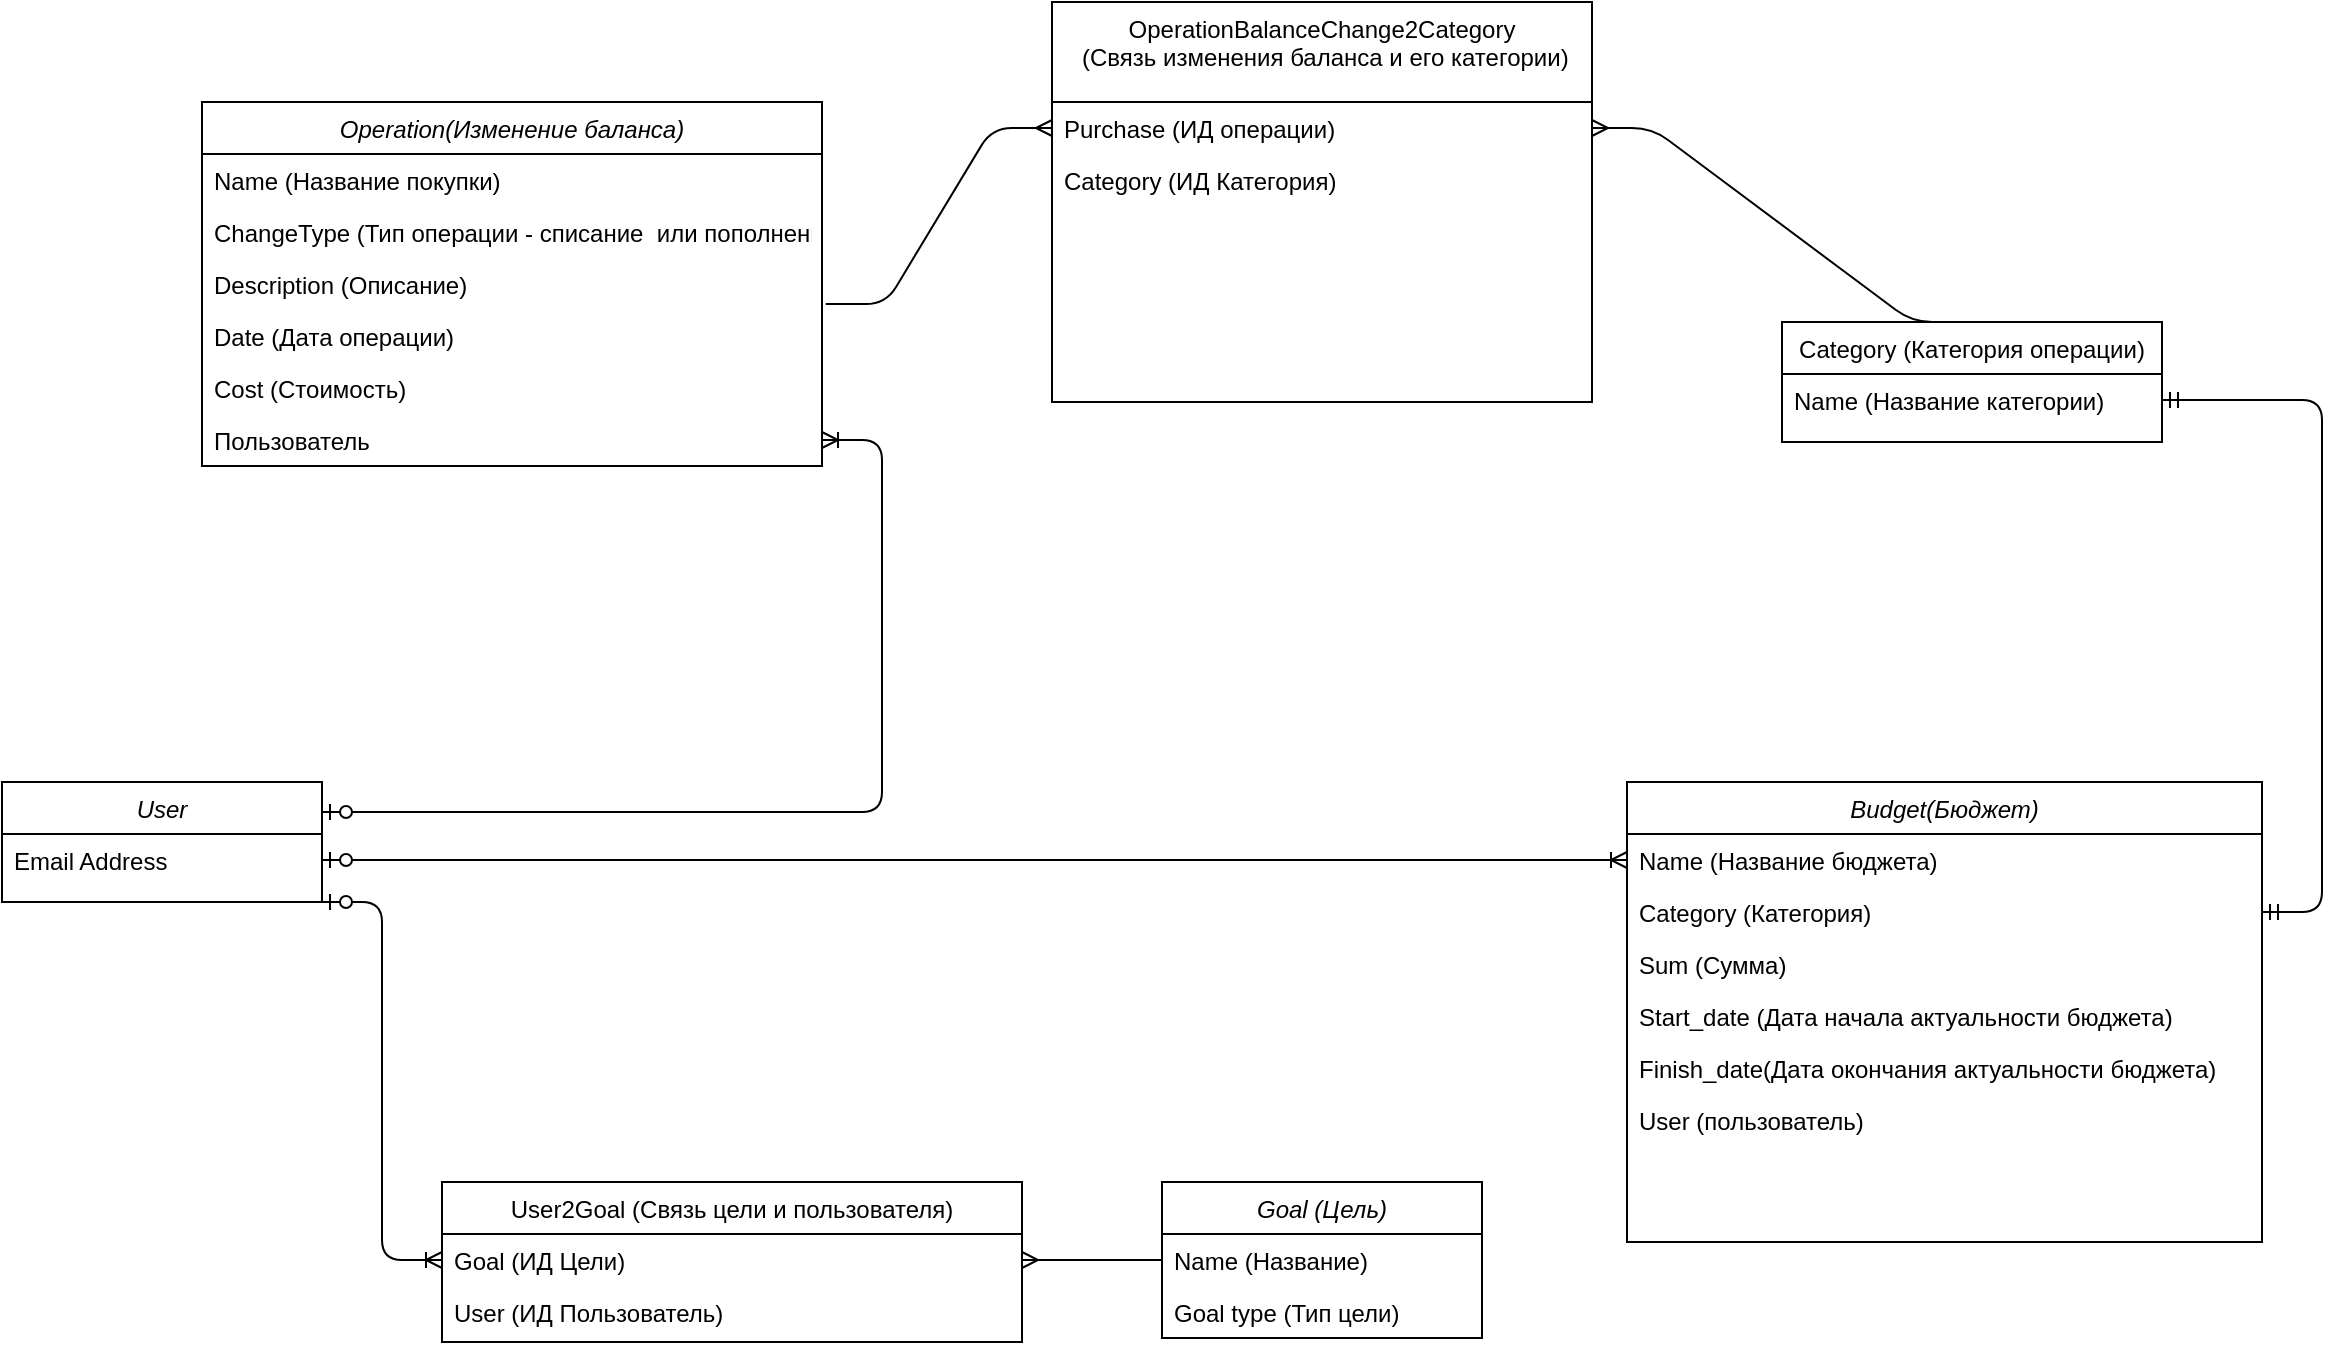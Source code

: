 <mxfile version="20.6.2" type="device"><diagram id="C5RBs43oDa-KdzZeNtuy" name="Page-1"><mxGraphModel dx="2713" dy="2070" grid="1" gridSize="10" guides="1" tooltips="1" connect="1" arrows="1" fold="1" page="1" pageScale="1" pageWidth="827" pageHeight="1169" math="0" shadow="0"><root><mxCell id="WIyWlLk6GJQsqaUBKTNV-0"/><mxCell id="WIyWlLk6GJQsqaUBKTNV-1" parent="WIyWlLk6GJQsqaUBKTNV-0"/><mxCell id="zkfFHV4jXpPFQw0GAbJ--0" value="Operation(Изменение баланса)" style="swimlane;fontStyle=2;align=center;verticalAlign=top;childLayout=stackLayout;horizontal=1;startSize=26;horizontalStack=0;resizeParent=1;resizeLast=0;collapsible=1;marginBottom=0;rounded=0;shadow=0;strokeWidth=1;" parent="WIyWlLk6GJQsqaUBKTNV-1" vertex="1"><mxGeometry x="10" y="-190" width="310" height="182" as="geometry"><mxRectangle x="230" y="140" width="160" height="26" as="alternateBounds"/></mxGeometry></mxCell><mxCell id="zkfFHV4jXpPFQw0GAbJ--1" value="Name (Название покупки)" style="text;align=left;verticalAlign=top;spacingLeft=4;spacingRight=4;overflow=hidden;rotatable=0;points=[[0,0.5],[1,0.5]];portConstraint=eastwest;" parent="zkfFHV4jXpPFQw0GAbJ--0" vertex="1"><mxGeometry y="26" width="310" height="26" as="geometry"/></mxCell><mxCell id="6rDE23QZTQZTbYscUyHY-10" value="ChangeType (Тип операции - списание  или пополнение)" style="text;align=left;verticalAlign=top;spacingLeft=4;spacingRight=4;overflow=hidden;rotatable=0;points=[[0,0.5],[1,0.5]];portConstraint=eastwest;" vertex="1" parent="zkfFHV4jXpPFQw0GAbJ--0"><mxGeometry y="52" width="310" height="26" as="geometry"/></mxCell><mxCell id="zkfFHV4jXpPFQw0GAbJ--2" value="Description (Описание)" style="text;align=left;verticalAlign=top;spacingLeft=4;spacingRight=4;overflow=hidden;rotatable=0;points=[[0,0.5],[1,0.5]];portConstraint=eastwest;rounded=0;shadow=0;html=0;" parent="zkfFHV4jXpPFQw0GAbJ--0" vertex="1"><mxGeometry y="78" width="310" height="26" as="geometry"/></mxCell><mxCell id="zkfFHV4jXpPFQw0GAbJ--3" value="Date (Дата операции)" style="text;align=left;verticalAlign=top;spacingLeft=4;spacingRight=4;overflow=hidden;rotatable=0;points=[[0,0.5],[1,0.5]];portConstraint=eastwest;rounded=0;shadow=0;html=0;" parent="zkfFHV4jXpPFQw0GAbJ--0" vertex="1"><mxGeometry y="104" width="310" height="26" as="geometry"/></mxCell><mxCell id="droNEMPqLbApJYfDtnA0-14" value="Cost (Стоимость)" style="text;align=left;verticalAlign=top;spacingLeft=4;spacingRight=4;overflow=hidden;rotatable=0;points=[[0,0.5],[1,0.5]];portConstraint=eastwest;rounded=0;shadow=0;html=0;" parent="zkfFHV4jXpPFQw0GAbJ--0" vertex="1"><mxGeometry y="130" width="310" height="26" as="geometry"/></mxCell><mxCell id="droNEMPqLbApJYfDtnA0-22" value="Пользователь" style="text;align=left;verticalAlign=top;spacingLeft=4;spacingRight=4;overflow=hidden;rotatable=0;points=[[0,0.5],[1,0.5]];portConstraint=eastwest;rounded=0;shadow=0;html=0;" parent="zkfFHV4jXpPFQw0GAbJ--0" vertex="1"><mxGeometry y="156" width="310" height="26" as="geometry"/></mxCell><mxCell id="zkfFHV4jXpPFQw0GAbJ--17" value="Category (Категория операции)" style="swimlane;fontStyle=0;align=center;verticalAlign=top;childLayout=stackLayout;horizontal=1;startSize=26;horizontalStack=0;resizeParent=1;resizeLast=0;collapsible=1;marginBottom=0;rounded=0;shadow=0;strokeWidth=1;" parent="WIyWlLk6GJQsqaUBKTNV-1" vertex="1"><mxGeometry x="800" y="-80" width="190" height="60" as="geometry"><mxRectangle x="550" y="140" width="160" height="26" as="alternateBounds"/></mxGeometry></mxCell><mxCell id="zkfFHV4jXpPFQw0GAbJ--18" value="Name (Название категории)" style="text;align=left;verticalAlign=top;spacingLeft=4;spacingRight=4;overflow=hidden;rotatable=0;points=[[0,0.5],[1,0.5]];portConstraint=eastwest;" parent="zkfFHV4jXpPFQw0GAbJ--17" vertex="1"><mxGeometry y="26" width="190" height="26" as="geometry"/></mxCell><mxCell id="droNEMPqLbApJYfDtnA0-0" value="User" style="swimlane;fontStyle=2;align=center;verticalAlign=top;childLayout=stackLayout;horizontal=1;startSize=26;horizontalStack=0;resizeParent=1;resizeLast=0;collapsible=1;marginBottom=0;rounded=0;shadow=0;strokeWidth=1;" parent="WIyWlLk6GJQsqaUBKTNV-1" vertex="1"><mxGeometry x="-90" y="150" width="160" height="60" as="geometry"><mxRectangle x="230" y="140" width="160" height="26" as="alternateBounds"/></mxGeometry></mxCell><mxCell id="droNEMPqLbApJYfDtnA0-3" value="Email Address" style="text;align=left;verticalAlign=top;spacingLeft=4;spacingRight=4;overflow=hidden;rotatable=0;points=[[0,0.5],[1,0.5]];portConstraint=eastwest;rounded=0;shadow=0;html=0;" parent="droNEMPqLbApJYfDtnA0-0" vertex="1"><mxGeometry y="26" width="160" height="26" as="geometry"/></mxCell><mxCell id="droNEMPqLbApJYfDtnA0-6" value="Goal (Цель)" style="swimlane;fontStyle=2;align=center;verticalAlign=top;childLayout=stackLayout;horizontal=1;startSize=26;horizontalStack=0;resizeParent=1;resizeLast=0;collapsible=1;marginBottom=0;rounded=0;shadow=0;strokeWidth=1;" parent="WIyWlLk6GJQsqaUBKTNV-1" vertex="1"><mxGeometry x="490" y="350" width="160" height="78" as="geometry"><mxRectangle x="230" y="140" width="160" height="26" as="alternateBounds"/></mxGeometry></mxCell><mxCell id="droNEMPqLbApJYfDtnA0-7" value="Name (Название)" style="text;align=left;verticalAlign=top;spacingLeft=4;spacingRight=4;overflow=hidden;rotatable=0;points=[[0,0.5],[1,0.5]];portConstraint=eastwest;" parent="droNEMPqLbApJYfDtnA0-6" vertex="1"><mxGeometry y="26" width="160" height="26" as="geometry"/></mxCell><mxCell id="droNEMPqLbApJYfDtnA0-23" value="Goal type (Тип цели)" style="text;align=left;verticalAlign=top;spacingLeft=4;spacingRight=4;overflow=hidden;rotatable=0;points=[[0,0.5],[1,0.5]];portConstraint=eastwest;" parent="droNEMPqLbApJYfDtnA0-6" vertex="1"><mxGeometry y="52" width="160" height="26" as="geometry"/></mxCell><mxCell id="droNEMPqLbApJYfDtnA0-15" value="OperationBalanceChange2Category&#xA; (Связь изменения баланса и его категории)" style="swimlane;fontStyle=0;align=center;verticalAlign=top;childLayout=stackLayout;horizontal=1;startSize=50;horizontalStack=0;resizeParent=1;resizeLast=0;collapsible=1;marginBottom=0;rounded=0;shadow=0;strokeWidth=1;" parent="WIyWlLk6GJQsqaUBKTNV-1" vertex="1"><mxGeometry x="435" y="-240" width="270" height="200" as="geometry"><mxRectangle x="550" y="140" width="160" height="26" as="alternateBounds"/></mxGeometry></mxCell><mxCell id="droNEMPqLbApJYfDtnA0-16" value="Purchase (ИД операции)" style="text;align=left;verticalAlign=top;spacingLeft=4;spacingRight=4;overflow=hidden;rotatable=0;points=[[0,0.5],[1,0.5]];portConstraint=eastwest;" parent="droNEMPqLbApJYfDtnA0-15" vertex="1"><mxGeometry y="50" width="270" height="26" as="geometry"/></mxCell><mxCell id="droNEMPqLbApJYfDtnA0-20" value="Category (ИД Категория)" style="text;align=left;verticalAlign=top;spacingLeft=4;spacingRight=4;overflow=hidden;rotatable=0;points=[[0,0.5],[1,0.5]];portConstraint=eastwest;" parent="droNEMPqLbApJYfDtnA0-15" vertex="1"><mxGeometry y="76" width="270" height="26" as="geometry"/></mxCell><mxCell id="droNEMPqLbApJYfDtnA0-27" value="User2Goal (Связь цели и пользователя)" style="swimlane;fontStyle=0;align=center;verticalAlign=top;childLayout=stackLayout;horizontal=1;startSize=26;horizontalStack=0;resizeParent=1;resizeLast=0;collapsible=1;marginBottom=0;rounded=0;shadow=0;strokeWidth=1;" parent="WIyWlLk6GJQsqaUBKTNV-1" vertex="1"><mxGeometry x="130" y="350" width="290" height="80" as="geometry"><mxRectangle x="550" y="140" width="160" height="26" as="alternateBounds"/></mxGeometry></mxCell><mxCell id="droNEMPqLbApJYfDtnA0-28" value="Goal (ИД Цели)" style="text;align=left;verticalAlign=top;spacingLeft=4;spacingRight=4;overflow=hidden;rotatable=0;points=[[0,0.5],[1,0.5]];portConstraint=eastwest;" parent="droNEMPqLbApJYfDtnA0-27" vertex="1"><mxGeometry y="26" width="290" height="26" as="geometry"/></mxCell><mxCell id="droNEMPqLbApJYfDtnA0-29" value="User (ИД Пользователь)" style="text;align=left;verticalAlign=top;spacingLeft=4;spacingRight=4;overflow=hidden;rotatable=0;points=[[0,0.5],[1,0.5]];portConstraint=eastwest;" parent="droNEMPqLbApJYfDtnA0-27" vertex="1"><mxGeometry y="52" width="290" height="26" as="geometry"/></mxCell><mxCell id="droNEMPqLbApJYfDtnA0-32" value="" style="edgeStyle=entityRelationEdgeStyle;fontSize=12;html=1;endArrow=ERmany;rounded=1;entryX=0;entryY=0.5;entryDx=0;entryDy=0;exitX=1.006;exitY=0.885;exitDx=0;exitDy=0;exitPerimeter=0;" parent="WIyWlLk6GJQsqaUBKTNV-1" source="zkfFHV4jXpPFQw0GAbJ--2" target="droNEMPqLbApJYfDtnA0-16" edge="1"><mxGeometry width="100" height="100" relative="1" as="geometry"><mxPoint x="400" y="210" as="sourcePoint"/><mxPoint x="490" y="110" as="targetPoint"/></mxGeometry></mxCell><mxCell id="droNEMPqLbApJYfDtnA0-33" value="" style="edgeStyle=entityRelationEdgeStyle;fontSize=12;html=1;endArrow=ERmany;rounded=1;entryX=1;entryY=0.5;entryDx=0;entryDy=0;exitX=0.5;exitY=0;exitDx=0;exitDy=0;" parent="WIyWlLk6GJQsqaUBKTNV-1" source="zkfFHV4jXpPFQw0GAbJ--17" target="droNEMPqLbApJYfDtnA0-16" edge="1"><mxGeometry width="100" height="100" relative="1" as="geometry"><mxPoint x="450" y="170" as="sourcePoint"/><mxPoint x="550" y="70" as="targetPoint"/></mxGeometry></mxCell><mxCell id="droNEMPqLbApJYfDtnA0-37" value="" style="edgeStyle=entityRelationEdgeStyle;fontSize=12;html=1;endArrow=ERmany;rounded=1;entryX=1;entryY=0.5;entryDx=0;entryDy=0;exitX=0;exitY=0.5;exitDx=0;exitDy=0;" parent="WIyWlLk6GJQsqaUBKTNV-1" source="droNEMPqLbApJYfDtnA0-7" target="droNEMPqLbApJYfDtnA0-28" edge="1"><mxGeometry width="100" height="100" relative="1" as="geometry"><mxPoint x="-40" y="450" as="sourcePoint"/><mxPoint x="60" y="350" as="targetPoint"/></mxGeometry></mxCell><mxCell id="6rDE23QZTQZTbYscUyHY-0" value="Budget(Бюджет)" style="swimlane;fontStyle=2;align=center;verticalAlign=top;childLayout=stackLayout;horizontal=1;startSize=26;horizontalStack=0;resizeParent=1;resizeLast=0;collapsible=1;marginBottom=0;rounded=0;shadow=0;strokeWidth=1;" vertex="1" parent="WIyWlLk6GJQsqaUBKTNV-1"><mxGeometry x="722.5" y="150" width="317.5" height="230" as="geometry"><mxRectangle x="230" y="140" width="160" height="26" as="alternateBounds"/></mxGeometry></mxCell><mxCell id="6rDE23QZTQZTbYscUyHY-1" value="Name (Название бюджета)" style="text;align=left;verticalAlign=top;spacingLeft=4;spacingRight=4;overflow=hidden;rotatable=0;points=[[0,0.5],[1,0.5]];portConstraint=eastwest;rounded=0;shadow=0;html=0;" vertex="1" parent="6rDE23QZTQZTbYscUyHY-0"><mxGeometry y="26" width="317.5" height="26" as="geometry"/></mxCell><mxCell id="6rDE23QZTQZTbYscUyHY-4" value="Category (Категория)" style="text;align=left;verticalAlign=top;spacingLeft=4;spacingRight=4;overflow=hidden;rotatable=0;points=[[0,0.5],[1,0.5]];portConstraint=eastwest;rounded=0;shadow=0;html=0;" vertex="1" parent="6rDE23QZTQZTbYscUyHY-0"><mxGeometry y="52" width="317.5" height="26" as="geometry"/></mxCell><mxCell id="6rDE23QZTQZTbYscUyHY-6" value="Sum (Сумма)" style="text;align=left;verticalAlign=top;spacingLeft=4;spacingRight=4;overflow=hidden;rotatable=0;points=[[0,0.5],[1,0.5]];portConstraint=eastwest;rounded=0;shadow=0;html=0;" vertex="1" parent="6rDE23QZTQZTbYscUyHY-0"><mxGeometry y="78" width="317.5" height="26" as="geometry"/></mxCell><mxCell id="6rDE23QZTQZTbYscUyHY-7" value="Start_date (Дата начала актуальности бюджета)" style="text;align=left;verticalAlign=top;spacingLeft=4;spacingRight=4;overflow=hidden;rotatable=0;points=[[0,0.5],[1,0.5]];portConstraint=eastwest;rounded=0;shadow=0;html=0;" vertex="1" parent="6rDE23QZTQZTbYscUyHY-0"><mxGeometry y="104" width="317.5" height="26" as="geometry"/></mxCell><mxCell id="6rDE23QZTQZTbYscUyHY-8" value="Finish_date(Дата окончания актуальности бюджета)" style="text;align=left;verticalAlign=top;spacingLeft=4;spacingRight=4;overflow=hidden;rotatable=0;points=[[0,0.5],[1,0.5]];portConstraint=eastwest;rounded=0;shadow=0;html=0;" vertex="1" parent="6rDE23QZTQZTbYscUyHY-0"><mxGeometry y="130" width="317.5" height="26" as="geometry"/></mxCell><mxCell id="6rDE23QZTQZTbYscUyHY-9" value="User (пользователь)" style="text;align=left;verticalAlign=top;spacingLeft=4;spacingRight=4;overflow=hidden;rotatable=0;points=[[0,0.5],[1,0.5]];portConstraint=eastwest;rounded=0;shadow=0;html=0;" vertex="1" parent="6rDE23QZTQZTbYscUyHY-0"><mxGeometry y="156" width="317.5" height="26" as="geometry"/></mxCell><mxCell id="6rDE23QZTQZTbYscUyHY-3" value="" style="edgeStyle=entityRelationEdgeStyle;fontSize=12;html=1;endArrow=ERmandOne;startArrow=ERmandOne;rounded=1;" edge="1" parent="WIyWlLk6GJQsqaUBKTNV-1" source="6rDE23QZTQZTbYscUyHY-4" target="zkfFHV4jXpPFQw0GAbJ--18"><mxGeometry width="100" height="100" relative="1" as="geometry"><mxPoint x="970" y="190" as="sourcePoint"/><mxPoint x="1120" y="-60" as="targetPoint"/></mxGeometry></mxCell><mxCell id="6rDE23QZTQZTbYscUyHY-15" value="" style="edgeStyle=entityRelationEdgeStyle;fontSize=12;html=1;endArrow=ERoneToMany;startArrow=ERzeroToOne;rounded=1;exitX=1;exitY=0.5;exitDx=0;exitDy=0;entryX=0;entryY=0.5;entryDx=0;entryDy=0;" edge="1" parent="WIyWlLk6GJQsqaUBKTNV-1" source="droNEMPqLbApJYfDtnA0-3" target="6rDE23QZTQZTbYscUyHY-1"><mxGeometry width="100" height="100" relative="1" as="geometry"><mxPoint x="80" y="180" as="sourcePoint"/><mxPoint x="180" y="80" as="targetPoint"/></mxGeometry></mxCell><mxCell id="6rDE23QZTQZTbYscUyHY-16" value="" style="edgeStyle=entityRelationEdgeStyle;fontSize=12;html=1;endArrow=ERoneToMany;startArrow=ERzeroToOne;rounded=1;entryX=0;entryY=0.5;entryDx=0;entryDy=0;" edge="1" parent="WIyWlLk6GJQsqaUBKTNV-1" target="droNEMPqLbApJYfDtnA0-28"><mxGeometry width="100" height="100" relative="1" as="geometry"><mxPoint x="70" y="210" as="sourcePoint"/><mxPoint x="50" y="300" as="targetPoint"/></mxGeometry></mxCell><mxCell id="6rDE23QZTQZTbYscUyHY-17" value="" style="edgeStyle=entityRelationEdgeStyle;fontSize=12;html=1;endArrow=ERoneToMany;startArrow=ERzeroToOne;rounded=1;exitX=1;exitY=0.25;exitDx=0;exitDy=0;" edge="1" parent="WIyWlLk6GJQsqaUBKTNV-1" source="droNEMPqLbApJYfDtnA0-0" target="droNEMPqLbApJYfDtnA0-22"><mxGeometry width="100" height="100" relative="1" as="geometry"><mxPoint x="-190" y="60" as="sourcePoint"/><mxPoint x="-90" y="-40" as="targetPoint"/></mxGeometry></mxCell></root></mxGraphModel></diagram></mxfile>